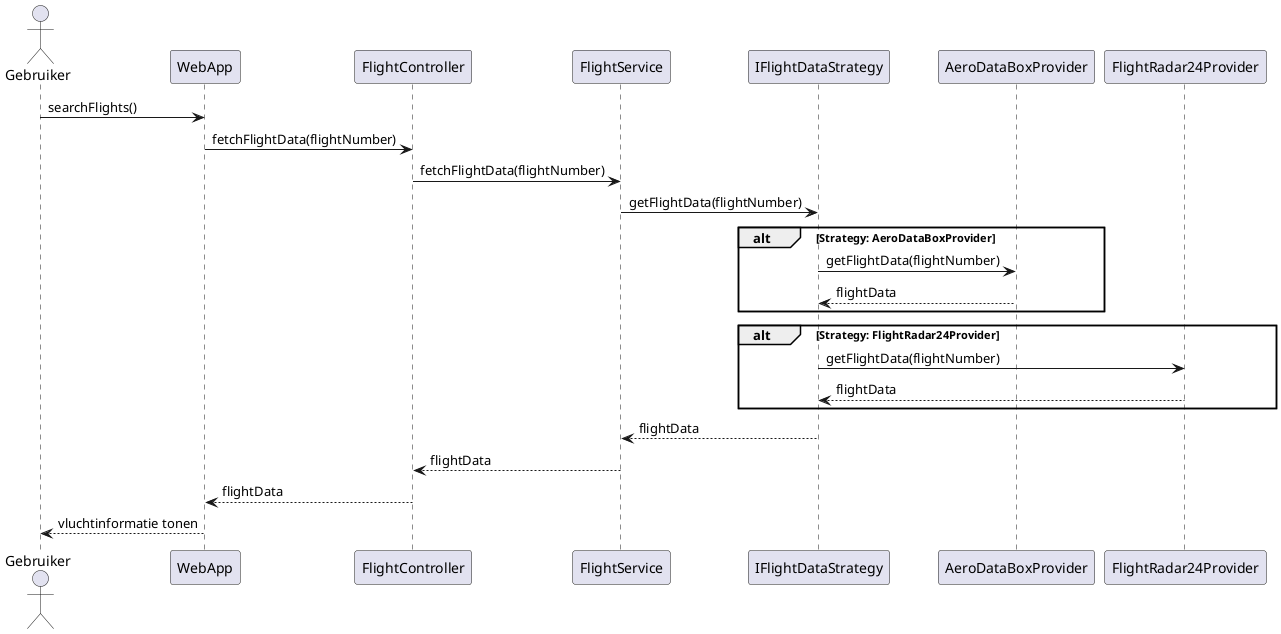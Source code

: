 @startuml
'https://plantuml.com/sequence-diagram

actor Gebruiker
participant WebApp
participant FlightController
participant FlightService
participant IFlightDataStrategy
participant AeroDataBoxProvider
participant FlightRadar24Provider

Gebruiker -> WebApp : searchFlights()
WebApp -> FlightController : fetchFlightData(flightNumber)
FlightController -> FlightService : fetchFlightData(flightNumber)
FlightService -> IFlightDataStrategy : getFlightData(flightNumber)

alt Strategy: AeroDataBoxProvider
    IFlightDataStrategy -> AeroDataBoxProvider : getFlightData(flightNumber)
    AeroDataBoxProvider --> IFlightDataStrategy : flightData
end

alt Strategy: FlightRadar24Provider
    IFlightDataStrategy -> FlightRadar24Provider : getFlightData(flightNumber)
    FlightRadar24Provider --> IFlightDataStrategy : flightData
end

IFlightDataStrategy --> FlightService : flightData
FlightService --> FlightController : flightData
FlightController --> WebApp : flightData
WebApp --> Gebruiker : vluchtinformatie tonen
@enduml

